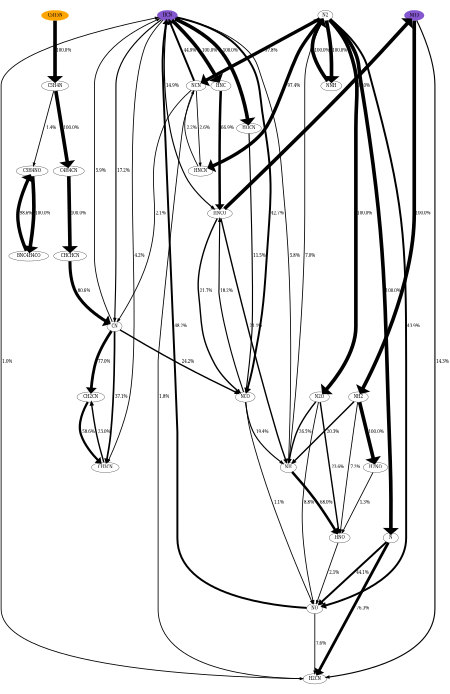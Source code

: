 digraph {
    graph [b="0,0,1558,558", rankdir=TB, center=true, splines=True, size="3,5!", dpi=400, ratio="fill"];
	NO -> HCN [label=" 48.2%" fontcolor=black fontname=serif fontsize=16 penwidth=7]
	NO -> H2CN [label=" 7.6%" fontcolor=black fontname=serif fontsize=16 penwidth=3]
	N2 -> NNH [label=" 100.0%" fontcolor=black fontname=serif fontsize=16 penwidth=13]
	N2 -> NH [label=" 7.0%" fontcolor=black fontname=serif fontsize=16 penwidth=3]
	N2 -> N [label=" 100.0%" fontcolor=black fontname=serif fontsize=16 penwidth=13]
	N2 -> N2O [label=" 100.0%" fontcolor=black fontname=serif fontsize=16 penwidth=13]
	N2 -> NO [label=" 43.9%" fontcolor=black fontname=serif fontsize=16 penwidth=7]
	N2 -> NCN [label=" 97.8%" fontcolor=black fontname=serif fontsize=16 penwidth=12]
	N2 -> HNCN [label=" 97.4%" fontcolor=black fontname=serif fontsize=16 penwidth=12]
	NH3 -> NH2 [label=" 100.0%" fontcolor=black fontname=serif fontsize=16 penwidth=13]
	NH3 -> H2CN [label=" 14.3%" fontcolor=black fontname=serif fontsize=16 penwidth=4]
	HCN -> NH [label=" 5.8%" fontcolor=black fontname=serif fontsize=16 penwidth=3]
	HCN -> HNC [label=" 100.0%" fontcolor=black fontname=serif fontsize=16 penwidth=13]
	HCN -> CN [label=" 17.2%" fontcolor=black fontname=serif fontsize=16 penwidth=4]
	HCN -> HNCO [label=" 14.9%" fontcolor=black fontname=serif fontsize=16 penwidth=4]
	HCN -> NCO [label=" 42.7%" fontcolor=black fontname=serif fontsize=16 penwidth=7]
	HCN -> HOCN [label=" 100.0%" fontcolor=black fontname=serif fontsize=16 penwidth=13]
	HCN -> CH3CN [label=" 4.2%" fontcolor=black fontname=serif fontsize=16 penwidth=3]
	H2CN -> HCN [label=" 1.0%" fontcolor=black fontname=serif fontsize=16 penwidth=3]
	C5H5N -> C5H4N [label=" 100.0%" fontcolor=black fontname=serif fontsize=16 penwidth=13]
	NNH -> N2 [label=" 100.0%" fontcolor=black fontname=serif fontsize=16 penwidth=13]
	NH -> HNO [label=" 68.0%" fontcolor=black fontname=serif fontsize=16 penwidth=9]
	N -> NO [label=" 44.1%" fontcolor=black fontname=serif fontsize=16 penwidth=7]
	N -> H2CN [label=" 76.3%" fontcolor=black fontname=serif fontsize=16 penwidth=10]
	N2O -> NH [label=" 26.5%" fontcolor=black fontname=serif fontsize=16 penwidth=5]
	N2O -> HNO [label=" 23.6%" fontcolor=black fontname=serif fontsize=16 penwidth=5]
	N2O -> NO [label=" 8.8%" fontcolor=black fontname=serif fontsize=16 penwidth=3]
	NCN -> HCN [label=" 44.9%" fontcolor=black fontname=serif fontsize=16 penwidth=7]
	NCN -> CN [label=" 2.1%" fontcolor=black fontname=serif fontsize=16 penwidth=3]
	NCN -> H2CN [label=" 1.8%" fontcolor=black fontname=serif fontsize=16 penwidth=3]
	NCN -> HNCN [label=" 2.6%" fontcolor=black fontname=serif fontsize=16 penwidth=3]
	HNCN -> NCN [label=" 2.2%" fontcolor=black fontname=serif fontsize=16 penwidth=3]
	NH2 -> NH [label=" 20.3%" fontcolor=black fontname=serif fontsize=16 penwidth=5]
	NH2 -> HNO [label=" 7.2%" fontcolor=black fontname=serif fontsize=16 penwidth=3]
	NH2 -> H2NO [label=" 100.0%" fontcolor=black fontname=serif fontsize=16 penwidth=13]
	HNC -> HNCO [label=" 66.9%" fontcolor=black fontname=serif fontsize=16 penwidth=9]
	CN -> HCN [label=" 5.9%" fontcolor=black fontname=serif fontsize=16 penwidth=3]
	CN -> NCO [label=" 24.2%" fontcolor=black fontname=serif fontsize=16 penwidth=5]
	CN -> CH3CN [label=" 37.1%" fontcolor=black fontname=serif fontsize=16 penwidth=6]
	CN -> CH2CN [label=" 77.0%" fontcolor=black fontname=serif fontsize=16 penwidth=10]
	HNCO -> NH [label=" 21.1%" fontcolor=black fontname=serif fontsize=16 penwidth=5]
	HNCO -> NH3 [label=" 100.0%" fontcolor=black fontname=serif fontsize=16 penwidth=13]
	HNCO -> NCO [label=" 21.7%" fontcolor=black fontname=serif fontsize=16 penwidth=5]
	NCO -> NH [label=" 19.4%" fontcolor=black fontname=serif fontsize=16 penwidth=4]
	NCO -> NO [label=" 1.1%" fontcolor=black fontname=serif fontsize=16 penwidth=3]
	NCO -> HNCO [label=" 18.2%" fontcolor=black fontname=serif fontsize=16 penwidth=4]
	HOCN -> NCO [label=" 11.5%" fontcolor=black fontname=serif fontsize=16 penwidth=4]
	CH3CN -> CH2CN [label=" 23.0%" fontcolor=black fontname=serif fontsize=16 penwidth=5]
	C5H4N -> C5H4NO [label=" 1.4%" fontcolor=black fontname=serif fontsize=16 penwidth=3]
	C5H4N -> C4H4CN [label=" 100.0%" fontcolor=black fontname=serif fontsize=16 penwidth=13]
	HNO -> NO [label=" 2.1%" fontcolor=black fontname=serif fontsize=16 penwidth=3]
	H2NO -> HNO [label=" 1.3%" fontcolor=black fontname=serif fontsize=16 penwidth=3]
	CH2CN -> CH3CN [label=" 58.6%" fontcolor=black fontname=serif fontsize=16 penwidth=8]
	C5H4NO -> BNC4H4CO [label=" 100.0%" fontcolor=black fontname=serif fontsize=16 penwidth=13]
	C4H4CN -> CHCHCN [label=" 100.0%" fontcolor=black fontname=serif fontsize=16 penwidth=13]
	BNC4H4CO -> C5H4NO [label=" 98.6%" fontcolor=black fontname=serif fontsize=16 penwidth=12]
	CHCHCN -> CN [label=" 80.6%" fontcolor=black fontname=serif fontsize=16 penwidth=11]
	NO [fontname=serif fontsize=16]
	N2 [fontname=serif fontsize=16]
	NH3 [fontname=serif fontsize=16]
	HCN [fontname=serif fontsize=16]
	H2CN [fontname=serif fontsize=16]
	C5H5N [fontname=serif fontsize=16]
	NNH [fontname=serif fontsize=16]
	NH [fontname=serif fontsize=16]
	N [fontname=serif fontsize=16]
	N2O [fontname=serif fontsize=16]
	NCN [fontname=serif fontsize=16]
	HNCN [fontname=serif fontsize=16]
	NH2 [fontname=serif fontsize=16]
	HNC [fontname=serif fontsize=16]
	CN [fontname=serif fontsize=16]
	HNCO [fontname=serif fontsize=16]
	NCO [fontname=serif fontsize=16]
	HOCN [fontname=serif fontsize=16]
	CH3CN [fontname=serif fontsize=16]
	C5H4N [fontname=serif fontsize=16]
	HNO [fontname=serif fontsize=16]
	H2NO [fontname=serif fontsize=16]
	CH2CN [fontname=serif fontsize=16]
	C5H4NO [fontname=serif fontsize=16]
	C4H4CN [fontname=serif fontsize=16]
	BNC4H4CO [fontname=serif fontsize=16]
	CHCHCN [fontname=serif fontsize=16]
	HCN [color="#500dbab1" fillcolor="#500dbab1" style=filled]
	NH3 [color="#500dbab1" fillcolor="#500dbab1" style=filled]
	C5H5N [color=orange fillcolor=orange style=filled]

    {rank="source"; C5H5N,NH3,HCN,N2}
}